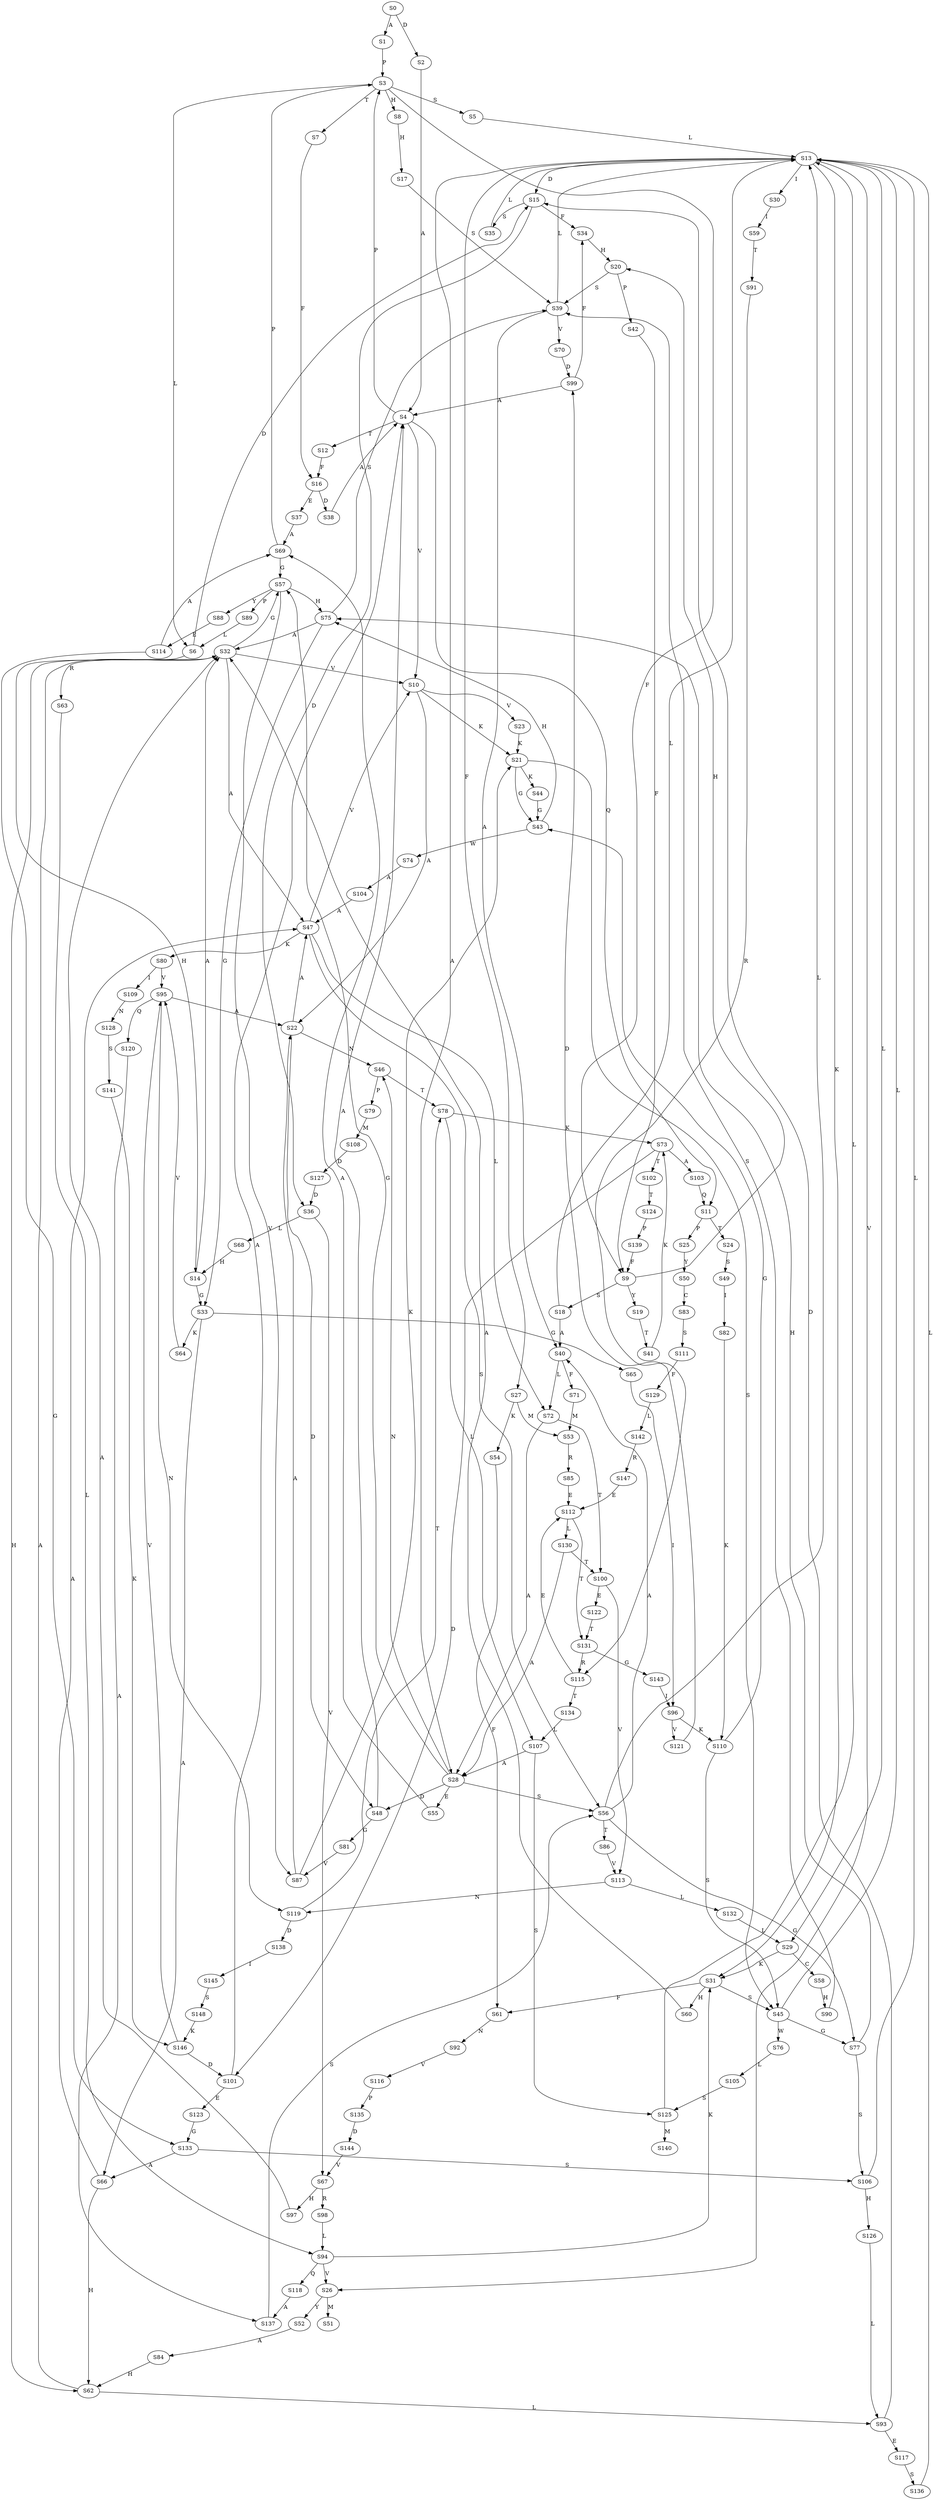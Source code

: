 strict digraph  {
	S0 -> S1 [ label = A ];
	S0 -> S2 [ label = D ];
	S1 -> S3 [ label = P ];
	S2 -> S4 [ label = A ];
	S3 -> S5 [ label = S ];
	S3 -> S6 [ label = L ];
	S3 -> S7 [ label = T ];
	S3 -> S8 [ label = H ];
	S3 -> S9 [ label = F ];
	S4 -> S3 [ label = P ];
	S4 -> S10 [ label = V ];
	S4 -> S11 [ label = Q ];
	S4 -> S12 [ label = T ];
	S5 -> S13 [ label = L ];
	S6 -> S14 [ label = H ];
	S6 -> S15 [ label = D ];
	S7 -> S16 [ label = F ];
	S8 -> S17 [ label = H ];
	S9 -> S18 [ label = S ];
	S9 -> S19 [ label = Y ];
	S9 -> S20 [ label = H ];
	S10 -> S21 [ label = K ];
	S10 -> S22 [ label = A ];
	S10 -> S23 [ label = V ];
	S11 -> S24 [ label = T ];
	S11 -> S25 [ label = P ];
	S12 -> S16 [ label = F ];
	S13 -> S26 [ label = V ];
	S13 -> S27 [ label = F ];
	S13 -> S15 [ label = D ];
	S13 -> S28 [ label = A ];
	S13 -> S29 [ label = L ];
	S13 -> S30 [ label = I ];
	S13 -> S31 [ label = K ];
	S14 -> S32 [ label = A ];
	S14 -> S33 [ label = G ];
	S15 -> S34 [ label = F ];
	S15 -> S35 [ label = S ];
	S15 -> S36 [ label = D ];
	S16 -> S37 [ label = E ];
	S16 -> S38 [ label = D ];
	S17 -> S39 [ label = S ];
	S18 -> S13 [ label = L ];
	S18 -> S40 [ label = A ];
	S19 -> S41 [ label = T ];
	S20 -> S42 [ label = P ];
	S20 -> S39 [ label = S ];
	S21 -> S43 [ label = G ];
	S21 -> S44 [ label = K ];
	S21 -> S45 [ label = S ];
	S22 -> S46 [ label = N ];
	S22 -> S47 [ label = A ];
	S22 -> S48 [ label = D ];
	S23 -> S21 [ label = K ];
	S24 -> S49 [ label = S ];
	S25 -> S50 [ label = Y ];
	S26 -> S51 [ label = M ];
	S26 -> S52 [ label = Y ];
	S27 -> S53 [ label = M ];
	S27 -> S54 [ label = K ];
	S28 -> S55 [ label = E ];
	S28 -> S48 [ label = D ];
	S28 -> S46 [ label = N ];
	S28 -> S56 [ label = S ];
	S28 -> S57 [ label = G ];
	S29 -> S31 [ label = K ];
	S29 -> S58 [ label = C ];
	S30 -> S59 [ label = I ];
	S31 -> S60 [ label = H ];
	S31 -> S61 [ label = F ];
	S31 -> S45 [ label = S ];
	S32 -> S57 [ label = G ];
	S32 -> S10 [ label = V ];
	S32 -> S62 [ label = H ];
	S32 -> S47 [ label = A ];
	S32 -> S63 [ label = R ];
	S33 -> S64 [ label = K ];
	S33 -> S65 [ label = G ];
	S33 -> S66 [ label = A ];
	S34 -> S20 [ label = H ];
	S35 -> S13 [ label = L ];
	S36 -> S67 [ label = V ];
	S36 -> S68 [ label = L ];
	S37 -> S69 [ label = A ];
	S38 -> S4 [ label = A ];
	S39 -> S13 [ label = L ];
	S39 -> S70 [ label = V ];
	S39 -> S40 [ label = A ];
	S40 -> S71 [ label = F ];
	S40 -> S72 [ label = L ];
	S41 -> S73 [ label = K ];
	S42 -> S9 [ label = F ];
	S43 -> S74 [ label = W ];
	S43 -> S75 [ label = H ];
	S44 -> S43 [ label = G ];
	S45 -> S76 [ label = W ];
	S45 -> S77 [ label = G ];
	S45 -> S13 [ label = L ];
	S46 -> S78 [ label = T ];
	S46 -> S79 [ label = P ];
	S47 -> S80 [ label = K ];
	S47 -> S72 [ label = L ];
	S47 -> S56 [ label = S ];
	S47 -> S10 [ label = V ];
	S48 -> S4 [ label = A ];
	S48 -> S81 [ label = G ];
	S49 -> S82 [ label = I ];
	S50 -> S83 [ label = C ];
	S52 -> S84 [ label = A ];
	S53 -> S85 [ label = R ];
	S54 -> S61 [ label = F ];
	S55 -> S69 [ label = A ];
	S56 -> S77 [ label = G ];
	S56 -> S13 [ label = L ];
	S56 -> S40 [ label = A ];
	S56 -> S86 [ label = T ];
	S57 -> S87 [ label = V ];
	S57 -> S88 [ label = Y ];
	S57 -> S75 [ label = H ];
	S57 -> S89 [ label = P ];
	S58 -> S90 [ label = H ];
	S59 -> S91 [ label = T ];
	S60 -> S32 [ label = A ];
	S61 -> S92 [ label = N ];
	S62 -> S32 [ label = A ];
	S62 -> S93 [ label = L ];
	S63 -> S94 [ label = L ];
	S64 -> S95 [ label = V ];
	S65 -> S96 [ label = I ];
	S66 -> S62 [ label = H ];
	S66 -> S47 [ label = A ];
	S67 -> S97 [ label = H ];
	S67 -> S98 [ label = R ];
	S68 -> S14 [ label = H ];
	S69 -> S57 [ label = G ];
	S69 -> S3 [ label = P ];
	S70 -> S99 [ label = D ];
	S71 -> S53 [ label = M ];
	S72 -> S100 [ label = T ];
	S72 -> S28 [ label = A ];
	S73 -> S101 [ label = D ];
	S73 -> S102 [ label = T ];
	S73 -> S103 [ label = A ];
	S74 -> S104 [ label = A ];
	S75 -> S39 [ label = S ];
	S75 -> S33 [ label = G ];
	S75 -> S32 [ label = A ];
	S76 -> S105 [ label = L ];
	S77 -> S75 [ label = H ];
	S77 -> S106 [ label = S ];
	S78 -> S73 [ label = K ];
	S78 -> S107 [ label = L ];
	S79 -> S108 [ label = M ];
	S80 -> S95 [ label = V ];
	S80 -> S109 [ label = I ];
	S81 -> S87 [ label = V ];
	S82 -> S110 [ label = K ];
	S83 -> S111 [ label = S ];
	S84 -> S62 [ label = H ];
	S85 -> S112 [ label = E ];
	S86 -> S113 [ label = V ];
	S87 -> S21 [ label = K ];
	S87 -> S22 [ label = A ];
	S88 -> S114 [ label = E ];
	S89 -> S6 [ label = L ];
	S90 -> S39 [ label = S ];
	S91 -> S115 [ label = R ];
	S92 -> S116 [ label = V ];
	S93 -> S15 [ label = D ];
	S93 -> S117 [ label = E ];
	S94 -> S31 [ label = K ];
	S94 -> S118 [ label = Q ];
	S94 -> S26 [ label = V ];
	S95 -> S119 [ label = N ];
	S95 -> S120 [ label = Q ];
	S95 -> S22 [ label = A ];
	S96 -> S110 [ label = K ];
	S96 -> S121 [ label = V ];
	S97 -> S32 [ label = A ];
	S98 -> S94 [ label = L ];
	S99 -> S34 [ label = F ];
	S99 -> S4 [ label = A ];
	S100 -> S113 [ label = V ];
	S100 -> S122 [ label = E ];
	S101 -> S4 [ label = A ];
	S101 -> S123 [ label = E ];
	S102 -> S124 [ label = T ];
	S103 -> S11 [ label = Q ];
	S104 -> S47 [ label = A ];
	S105 -> S125 [ label = S ];
	S106 -> S13 [ label = L ];
	S106 -> S126 [ label = H ];
	S107 -> S28 [ label = A ];
	S107 -> S125 [ label = S ];
	S108 -> S127 [ label = D ];
	S109 -> S128 [ label = N ];
	S110 -> S43 [ label = G ];
	S110 -> S45 [ label = S ];
	S111 -> S129 [ label = F ];
	S112 -> S130 [ label = L ];
	S112 -> S131 [ label = T ];
	S113 -> S132 [ label = L ];
	S113 -> S119 [ label = N ];
	S114 -> S133 [ label = G ];
	S114 -> S69 [ label = A ];
	S115 -> S134 [ label = T ];
	S115 -> S112 [ label = E ];
	S116 -> S135 [ label = P ];
	S117 -> S136 [ label = S ];
	S118 -> S137 [ label = A ];
	S119 -> S78 [ label = T ];
	S119 -> S138 [ label = D ];
	S120 -> S137 [ label = A ];
	S121 -> S99 [ label = D ];
	S122 -> S131 [ label = T ];
	S123 -> S133 [ label = G ];
	S124 -> S139 [ label = P ];
	S125 -> S140 [ label = M ];
	S125 -> S13 [ label = L ];
	S126 -> S93 [ label = L ];
	S127 -> S36 [ label = D ];
	S128 -> S141 [ label = S ];
	S129 -> S142 [ label = L ];
	S130 -> S28 [ label = A ];
	S130 -> S100 [ label = T ];
	S131 -> S115 [ label = R ];
	S131 -> S143 [ label = G ];
	S132 -> S29 [ label = L ];
	S133 -> S66 [ label = A ];
	S133 -> S106 [ label = S ];
	S134 -> S107 [ label = L ];
	S135 -> S144 [ label = D ];
	S136 -> S13 [ label = L ];
	S137 -> S56 [ label = S ];
	S138 -> S145 [ label = I ];
	S139 -> S9 [ label = F ];
	S141 -> S146 [ label = K ];
	S142 -> S147 [ label = R ];
	S143 -> S96 [ label = I ];
	S144 -> S67 [ label = V ];
	S145 -> S148 [ label = S ];
	S146 -> S101 [ label = D ];
	S146 -> S95 [ label = V ];
	S147 -> S112 [ label = E ];
	S148 -> S146 [ label = K ];
}
